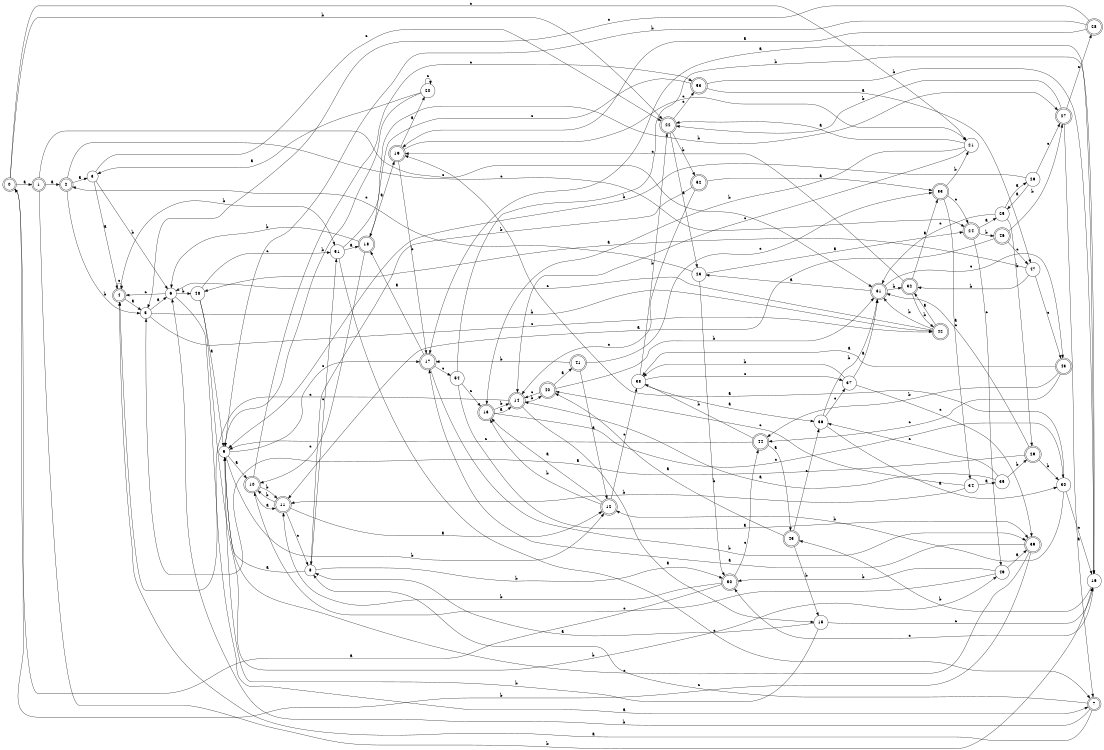 digraph n44_9 {
__start0 [label="" shape="none"];

rankdir=LR;
size="8,5";

s0 [style="rounded,filled", color="black", fillcolor="white" shape="doublecircle", label="0"];
s1 [style="rounded,filled", color="black", fillcolor="white" shape="doublecircle", label="1"];
s2 [style="rounded,filled", color="black", fillcolor="white" shape="doublecircle", label="2"];
s3 [style="filled", color="black", fillcolor="white" shape="circle", label="3"];
s4 [style="rounded,filled", color="black", fillcolor="white" shape="doublecircle", label="4"];
s5 [style="filled", color="black", fillcolor="white" shape="circle", label="5"];
s6 [style="filled", color="black", fillcolor="white" shape="circle", label="6"];
s7 [style="rounded,filled", color="black", fillcolor="white" shape="doublecircle", label="7"];
s8 [style="filled", color="black", fillcolor="white" shape="circle", label="8"];
s9 [style="filled", color="black", fillcolor="white" shape="circle", label="9"];
s10 [style="rounded,filled", color="black", fillcolor="white" shape="doublecircle", label="10"];
s11 [style="rounded,filled", color="black", fillcolor="white" shape="doublecircle", label="11"];
s12 [style="rounded,filled", color="black", fillcolor="white" shape="doublecircle", label="12"];
s13 [style="rounded,filled", color="black", fillcolor="white" shape="doublecircle", label="13"];
s14 [style="rounded,filled", color="black", fillcolor="white" shape="doublecircle", label="14"];
s15 [style="filled", color="black", fillcolor="white" shape="circle", label="15"];
s16 [style="filled", color="black", fillcolor="white" shape="circle", label="16"];
s17 [style="rounded,filled", color="black", fillcolor="white" shape="doublecircle", label="17"];
s18 [style="rounded,filled", color="black", fillcolor="white" shape="doublecircle", label="18"];
s19 [style="rounded,filled", color="black", fillcolor="white" shape="doublecircle", label="19"];
s20 [style="filled", color="black", fillcolor="white" shape="circle", label="20"];
s21 [style="filled", color="black", fillcolor="white" shape="circle", label="21"];
s22 [style="rounded,filled", color="black", fillcolor="white" shape="doublecircle", label="22"];
s23 [style="filled", color="black", fillcolor="white" shape="circle", label="23"];
s24 [style="rounded,filled", color="black", fillcolor="white" shape="doublecircle", label="24"];
s25 [style="filled", color="black", fillcolor="white" shape="circle", label="25"];
s26 [style="filled", color="black", fillcolor="white" shape="circle", label="26"];
s27 [style="rounded,filled", color="black", fillcolor="white" shape="doublecircle", label="27"];
s28 [style="rounded,filled", color="black", fillcolor="white" shape="doublecircle", label="28"];
s29 [style="rounded,filled", color="black", fillcolor="white" shape="doublecircle", label="29"];
s30 [style="filled", color="black", fillcolor="white" shape="circle", label="30"];
s31 [style="rounded,filled", color="black", fillcolor="white" shape="doublecircle", label="31"];
s32 [style="rounded,filled", color="black", fillcolor="white" shape="doublecircle", label="32"];
s33 [style="rounded,filled", color="black", fillcolor="white" shape="doublecircle", label="33"];
s34 [style="filled", color="black", fillcolor="white" shape="circle", label="34"];
s35 [style="filled", color="black", fillcolor="white" shape="circle", label="35"];
s36 [style="filled", color="black", fillcolor="white" shape="circle", label="36"];
s37 [style="filled", color="black", fillcolor="white" shape="circle", label="37"];
s38 [style="filled", color="black", fillcolor="white" shape="circle", label="38"];
s39 [style="rounded,filled", color="black", fillcolor="white" shape="doublecircle", label="39"];
s40 [style="rounded,filled", color="black", fillcolor="white" shape="doublecircle", label="40"];
s41 [style="rounded,filled", color="black", fillcolor="white" shape="doublecircle", label="41"];
s42 [style="rounded,filled", color="black", fillcolor="white" shape="doublecircle", label="42"];
s43 [style="rounded,filled", color="black", fillcolor="white" shape="doublecircle", label="43"];
s44 [style="rounded,filled", color="black", fillcolor="white" shape="doublecircle", label="44"];
s45 [style="rounded,filled", color="black", fillcolor="white" shape="doublecircle", label="45"];
s46 [style="rounded,filled", color="black", fillcolor="white" shape="doublecircle", label="46"];
s47 [style="filled", color="black", fillcolor="white" shape="circle", label="47"];
s48 [style="filled", color="black", fillcolor="white" shape="circle", label="48"];
s49 [style="filled", color="black", fillcolor="white" shape="circle", label="49"];
s50 [style="rounded,filled", color="black", fillcolor="white" shape="doublecircle", label="50"];
s51 [style="filled", color="black", fillcolor="white" shape="circle", label="51"];
s52 [style="rounded,filled", color="black", fillcolor="white" shape="doublecircle", label="52"];
s53 [style="rounded,filled", color="black", fillcolor="white" shape="doublecircle", label="53"];
s54 [style="filled", color="black", fillcolor="white" shape="circle", label="54"];
s0 -> s1 [label="a"];
s0 -> s22 [label="b"];
s0 -> s21 [label="c"];
s1 -> s2 [label="a"];
s1 -> s16 [label="b"];
s1 -> s31 [label="c"];
s2 -> s3 [label="a"];
s2 -> s5 [label="b"];
s2 -> s24 [label="c"];
s3 -> s4 [label="a"];
s3 -> s6 [label="b"];
s3 -> s22 [label="c"];
s4 -> s5 [label="a"];
s4 -> s51 [label="b"];
s4 -> s4 [label="c"];
s5 -> s6 [label="a"];
s5 -> s42 [label="b"];
s5 -> s42 [label="c"];
s6 -> s7 [label="a"];
s6 -> s48 [label="b"];
s6 -> s4 [label="c"];
s7 -> s4 [label="a"];
s7 -> s6 [label="b"];
s7 -> s8 [label="c"];
s8 -> s9 [label="a"];
s8 -> s50 [label="b"];
s8 -> s51 [label="c"];
s9 -> s10 [label="a"];
s9 -> s12 [label="b"];
s9 -> s17 [label="c"];
s10 -> s11 [label="a"];
s10 -> s11 [label="b"];
s10 -> s53 [label="c"];
s11 -> s12 [label="a"];
s11 -> s10 [label="b"];
s11 -> s8 [label="c"];
s12 -> s13 [label="a"];
s12 -> s13 [label="b"];
s12 -> s38 [label="c"];
s13 -> s14 [label="a"];
s13 -> s14 [label="b"];
s13 -> s30 [label="c"];
s14 -> s15 [label="a"];
s14 -> s40 [label="b"];
s14 -> s4 [label="c"];
s15 -> s8 [label="a"];
s15 -> s9 [label="b"];
s15 -> s16 [label="c"];
s16 -> s17 [label="a"];
s16 -> s45 [label="b"];
s16 -> s50 [label="c"];
s17 -> s18 [label="a"];
s17 -> s39 [label="b"];
s17 -> s54 [label="c"];
s18 -> s19 [label="a"];
s18 -> s6 [label="b"];
s18 -> s10 [label="c"];
s19 -> s20 [label="a"];
s19 -> s17 [label="b"];
s19 -> s21 [label="c"];
s20 -> s3 [label="a"];
s20 -> s9 [label="b"];
s20 -> s20 [label="c"];
s21 -> s22 [label="a"];
s21 -> s13 [label="b"];
s21 -> s14 [label="c"];
s22 -> s23 [label="a"];
s22 -> s52 [label="b"];
s22 -> s53 [label="c"];
s23 -> s24 [label="a"];
s23 -> s50 [label="b"];
s23 -> s2 [label="c"];
s24 -> s25 [label="a"];
s24 -> s46 [label="b"];
s24 -> s49 [label="c"];
s25 -> s26 [label="a"];
s25 -> s29 [label="b"];
s25 -> s31 [label="c"];
s26 -> s25 [label="a"];
s26 -> s9 [label="b"];
s26 -> s27 [label="c"];
s27 -> s7 [label="a"];
s27 -> s22 [label="b"];
s27 -> s28 [label="c"];
s28 -> s19 [label="a"];
s28 -> s9 [label="b"];
s28 -> s5 [label="c"];
s29 -> s5 [label="a"];
s29 -> s30 [label="b"];
s29 -> s31 [label="c"];
s30 -> s19 [label="a"];
s30 -> s12 [label="b"];
s30 -> s16 [label="c"];
s31 -> s23 [label="a"];
s31 -> s32 [label="b"];
s31 -> s43 [label="c"];
s32 -> s33 [label="a"];
s32 -> s42 [label="b"];
s32 -> s19 [label="c"];
s33 -> s34 [label="a"];
s33 -> s21 [label="b"];
s33 -> s24 [label="c"];
s34 -> s35 [label="a"];
s34 -> s11 [label="b"];
s34 -> s40 [label="c"];
s35 -> s14 [label="a"];
s35 -> s29 [label="b"];
s35 -> s36 [label="c"];
s36 -> s30 [label="a"];
s36 -> s31 [label="b"];
s36 -> s37 [label="c"];
s37 -> s31 [label="a"];
s37 -> s38 [label="b"];
s37 -> s39 [label="c"];
s38 -> s36 [label="a"];
s38 -> s22 [label="b"];
s38 -> s37 [label="c"];
s39 -> s17 [label="a"];
s39 -> s0 [label="b"];
s39 -> s9 [label="c"];
s40 -> s41 [label="a"];
s40 -> s31 [label="b"];
s40 -> s14 [label="c"];
s41 -> s12 [label="a"];
s41 -> s17 [label="b"];
s41 -> s33 [label="c"];
s42 -> s32 [label="a"];
s42 -> s31 [label="b"];
s42 -> s6 [label="c"];
s43 -> s38 [label="a"];
s43 -> s44 [label="b"];
s43 -> s44 [label="c"];
s44 -> s45 [label="a"];
s44 -> s38 [label="b"];
s44 -> s9 [label="c"];
s45 -> s40 [label="a"];
s45 -> s15 [label="b"];
s45 -> s36 [label="c"];
s46 -> s11 [label="a"];
s46 -> s27 [label="b"];
s46 -> s47 [label="c"];
s47 -> s48 [label="a"];
s47 -> s32 [label="b"];
s47 -> s43 [label="c"];
s48 -> s9 [label="a"];
s48 -> s49 [label="b"];
s48 -> s51 [label="c"];
s49 -> s39 [label="a"];
s49 -> s50 [label="b"];
s49 -> s10 [label="c"];
s50 -> s0 [label="a"];
s50 -> s11 [label="b"];
s50 -> s44 [label="c"];
s51 -> s18 [label="a"];
s51 -> s27 [label="b"];
s51 -> s7 [label="c"];
s52 -> s33 [label="a"];
s52 -> s8 [label="b"];
s52 -> s14 [label="c"];
s53 -> s47 [label="a"];
s53 -> s16 [label="b"];
s53 -> s18 [label="c"];
s54 -> s39 [label="a"];
s54 -> s16 [label="b"];
s54 -> s13 [label="c"];

}